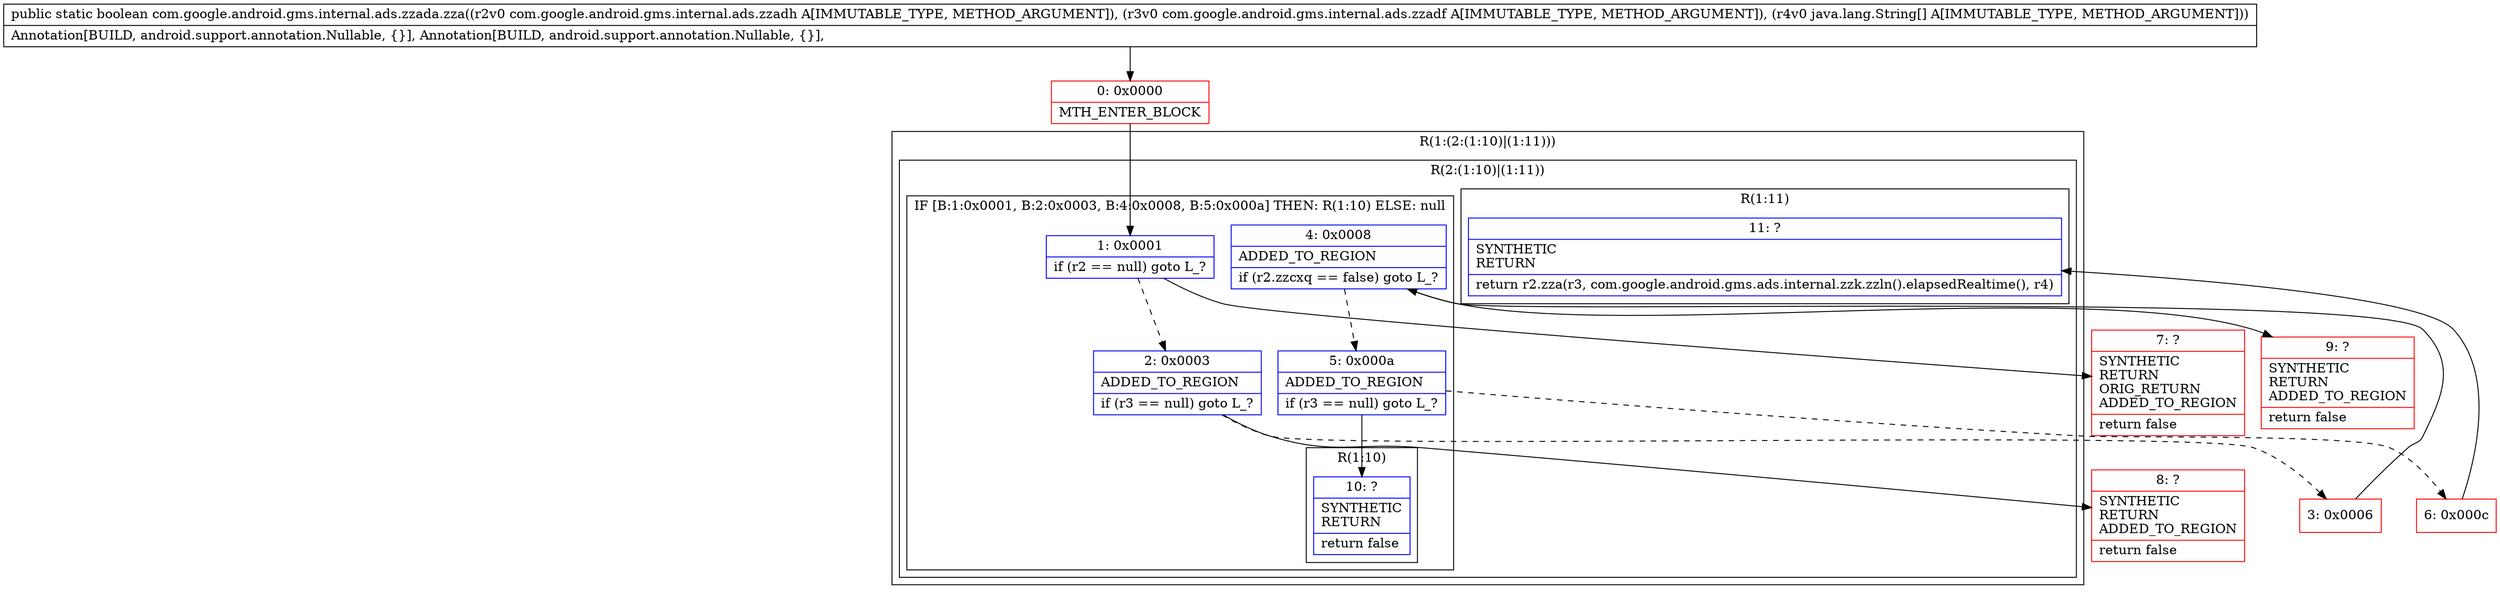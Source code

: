 digraph "CFG forcom.google.android.gms.internal.ads.zzada.zza(Lcom\/google\/android\/gms\/internal\/ads\/zzadh;Lcom\/google\/android\/gms\/internal\/ads\/zzadf;[Ljava\/lang\/String;)Z" {
subgraph cluster_Region_869619394 {
label = "R(1:(2:(1:10)|(1:11)))";
node [shape=record,color=blue];
subgraph cluster_Region_1541424785 {
label = "R(2:(1:10)|(1:11))";
node [shape=record,color=blue];
subgraph cluster_IfRegion_554187495 {
label = "IF [B:1:0x0001, B:2:0x0003, B:4:0x0008, B:5:0x000a] THEN: R(1:10) ELSE: null";
node [shape=record,color=blue];
Node_1 [shape=record,label="{1\:\ 0x0001|if (r2 == null) goto L_?\l}"];
Node_2 [shape=record,label="{2\:\ 0x0003|ADDED_TO_REGION\l|if (r3 == null) goto L_?\l}"];
Node_4 [shape=record,label="{4\:\ 0x0008|ADDED_TO_REGION\l|if (r2.zzcxq == false) goto L_?\l}"];
Node_5 [shape=record,label="{5\:\ 0x000a|ADDED_TO_REGION\l|if (r3 == null) goto L_?\l}"];
subgraph cluster_Region_945685437 {
label = "R(1:10)";
node [shape=record,color=blue];
Node_10 [shape=record,label="{10\:\ ?|SYNTHETIC\lRETURN\l|return false\l}"];
}
}
subgraph cluster_Region_556020018 {
label = "R(1:11)";
node [shape=record,color=blue];
Node_11 [shape=record,label="{11\:\ ?|SYNTHETIC\lRETURN\l|return r2.zza(r3, com.google.android.gms.ads.internal.zzk.zzln().elapsedRealtime(), r4)\l}"];
}
}
}
Node_0 [shape=record,color=red,label="{0\:\ 0x0000|MTH_ENTER_BLOCK\l}"];
Node_3 [shape=record,color=red,label="{3\:\ 0x0006}"];
Node_6 [shape=record,color=red,label="{6\:\ 0x000c}"];
Node_7 [shape=record,color=red,label="{7\:\ ?|SYNTHETIC\lRETURN\lORIG_RETURN\lADDED_TO_REGION\l|return false\l}"];
Node_8 [shape=record,color=red,label="{8\:\ ?|SYNTHETIC\lRETURN\lADDED_TO_REGION\l|return false\l}"];
Node_9 [shape=record,color=red,label="{9\:\ ?|SYNTHETIC\lRETURN\lADDED_TO_REGION\l|return false\l}"];
MethodNode[shape=record,label="{public static boolean com.google.android.gms.internal.ads.zzada.zza((r2v0 com.google.android.gms.internal.ads.zzadh A[IMMUTABLE_TYPE, METHOD_ARGUMENT]), (r3v0 com.google.android.gms.internal.ads.zzadf A[IMMUTABLE_TYPE, METHOD_ARGUMENT]), (r4v0 java.lang.String[] A[IMMUTABLE_TYPE, METHOD_ARGUMENT]))  | Annotation[BUILD, android.support.annotation.Nullable, \{\}], Annotation[BUILD, android.support.annotation.Nullable, \{\}], \l}"];
MethodNode -> Node_0;
Node_1 -> Node_2[style=dashed];
Node_1 -> Node_7;
Node_2 -> Node_3[style=dashed];
Node_2 -> Node_8;
Node_4 -> Node_5[style=dashed];
Node_4 -> Node_9;
Node_5 -> Node_6[style=dashed];
Node_5 -> Node_10;
Node_0 -> Node_1;
Node_3 -> Node_4;
Node_6 -> Node_11;
}

